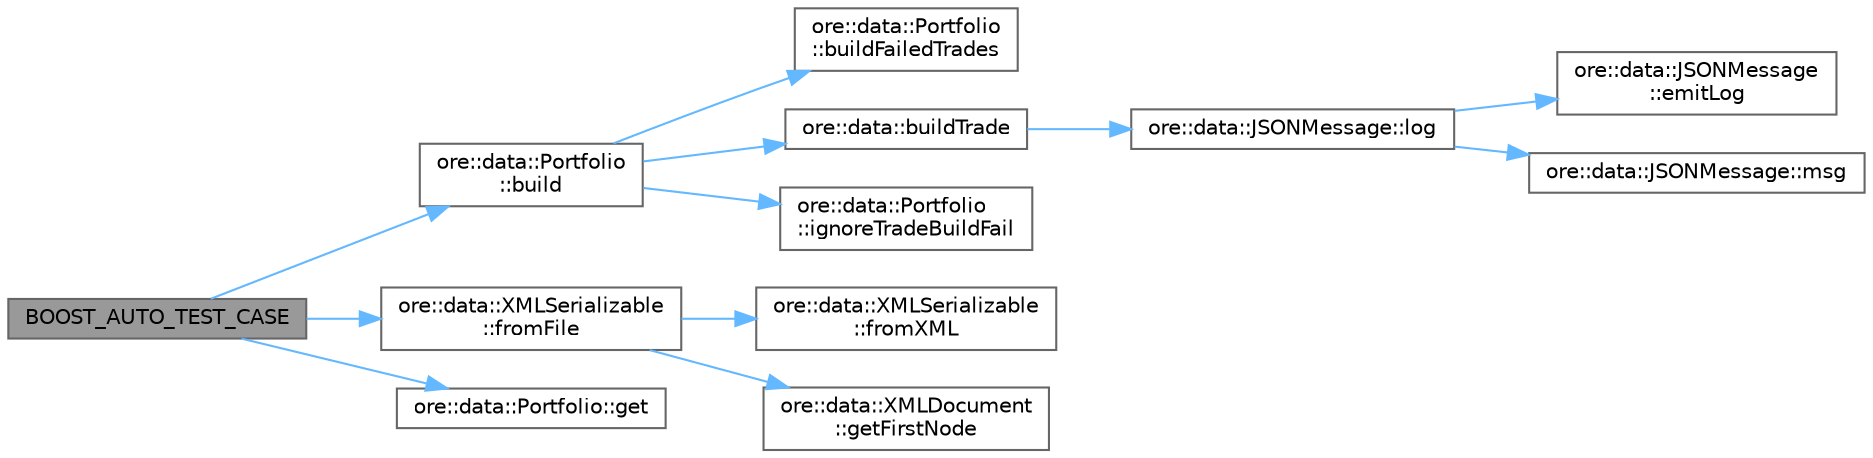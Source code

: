 digraph "BOOST_AUTO_TEST_CASE"
{
 // INTERACTIVE_SVG=YES
 // LATEX_PDF_SIZE
  bgcolor="transparent";
  edge [fontname=Helvetica,fontsize=10,labelfontname=Helvetica,labelfontsize=10];
  node [fontname=Helvetica,fontsize=10,shape=box,height=0.2,width=0.4];
  rankdir="LR";
  Node1 [label="BOOST_AUTO_TEST_CASE",height=0.2,width=0.4,color="gray40", fillcolor="grey60", style="filled", fontcolor="black",tooltip=" "];
  Node1 -> Node2 [color="steelblue1",style="solid"];
  Node2 [label="ore::data::Portfolio\l::build",height=0.2,width=0.4,color="grey40", fillcolor="white", style="filled",URL="$classore_1_1data_1_1_portfolio.html#a78b7a46465ae740388a7061e932a1f26",tooltip="Call build on all trades in the portfolio, the context is included in error messages."];
  Node2 -> Node3 [color="steelblue1",style="solid"];
  Node3 [label="ore::data::Portfolio\l::buildFailedTrades",height=0.2,width=0.4,color="grey40", fillcolor="white", style="filled",URL="$classore_1_1data_1_1_portfolio.html#aa132f7e3db9728b12a14c975c9714c58",tooltip="Does this portfolio build failed trades?"];
  Node2 -> Node4 [color="steelblue1",style="solid"];
  Node4 [label="ore::data::buildTrade",height=0.2,width=0.4,color="grey40", fillcolor="white", style="filled",URL="$namespaceore_1_1data.html#a4189e2c4ca70a4330840992fb570b3b1",tooltip=" "];
  Node4 -> Node5 [color="steelblue1",style="solid"];
  Node5 [label="ore::data::JSONMessage::log",height=0.2,width=0.4,color="grey40", fillcolor="white", style="filled",URL="$classore_1_1data_1_1_j_s_o_n_message.html#a5e21eca2668ed948bdc409b19a78e5bb",tooltip="generate Boost log record to pass to corresponding sinks"];
  Node5 -> Node6 [color="steelblue1",style="solid"];
  Node6 [label="ore::data::JSONMessage\l::emitLog",height=0.2,width=0.4,color="grey40", fillcolor="white", style="filled",URL="$classore_1_1data_1_1_j_s_o_n_message.html#a6a9077605df871e6e961dd0099645b35",tooltip="generate Boost log record - this method is called by log()"];
  Node5 -> Node7 [color="steelblue1",style="solid"];
  Node7 [label="ore::data::JSONMessage::msg",height=0.2,width=0.4,color="grey40", fillcolor="white", style="filled",URL="$classore_1_1data_1_1_j_s_o_n_message.html#a39f83a0ab38c425a8844c8892b93d69e",tooltip="return a std::string for the log file"];
  Node2 -> Node8 [color="steelblue1",style="solid"];
  Node8 [label="ore::data::Portfolio\l::ignoreTradeBuildFail",height=0.2,width=0.4,color="grey40", fillcolor="white", style="filled",URL="$classore_1_1data_1_1_portfolio.html#a7687577d15ee357689a1b7c947cebb67",tooltip="Keep trade in the portfolio even after build fail."];
  Node1 -> Node9 [color="steelblue1",style="solid"];
  Node9 [label="ore::data::XMLSerializable\l::fromFile",height=0.2,width=0.4,color="grey40", fillcolor="white", style="filled",URL="$classore_1_1data_1_1_x_m_l_serializable.html#ac3ac11cf6a3155713cea6a1a67e2b64d",tooltip=" "];
  Node9 -> Node10 [color="steelblue1",style="solid"];
  Node10 [label="ore::data::XMLSerializable\l::fromXML",height=0.2,width=0.4,color="grey40", fillcolor="white", style="filled",URL="$classore_1_1data_1_1_x_m_l_serializable.html#a52f896048a4e04b36fcfc8fa3de6a9b4",tooltip=" "];
  Node9 -> Node11 [color="steelblue1",style="solid"];
  Node11 [label="ore::data::XMLDocument\l::getFirstNode",height=0.2,width=0.4,color="grey40", fillcolor="white", style="filled",URL="$classore_1_1data_1_1_x_m_l_document.html#adc51f551b19a2cabd09440c56d4119d6",tooltip=" "];
  Node1 -> Node12 [color="steelblue1",style="solid"];
  Node12 [label="ore::data::Portfolio::get",height=0.2,width=0.4,color="grey40", fillcolor="white", style="filled",URL="$classore_1_1data_1_1_portfolio.html#aea0e5b558d6e98622d9c6bbdd509c3d6",tooltip=" "];
}
